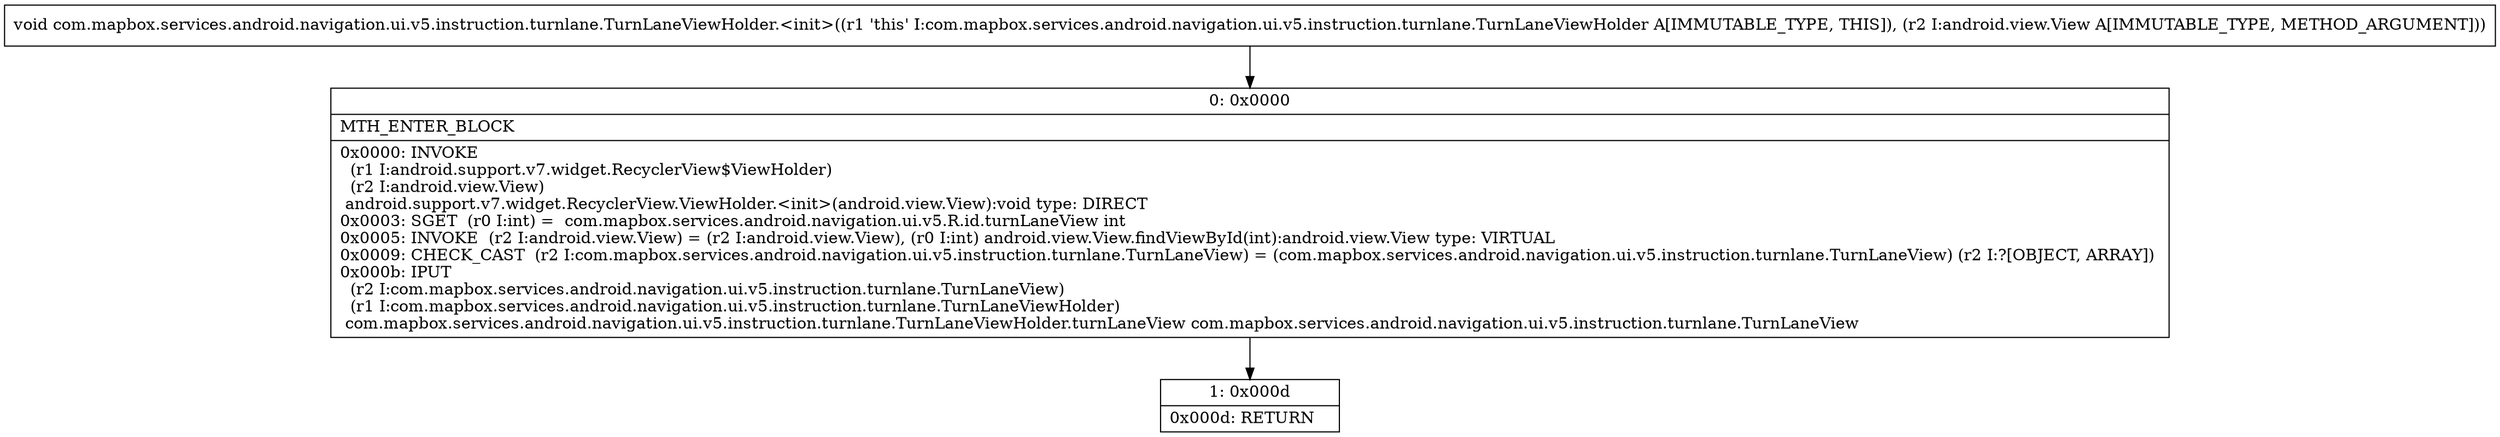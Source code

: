 digraph "CFG forcom.mapbox.services.android.navigation.ui.v5.instruction.turnlane.TurnLaneViewHolder.\<init\>(Landroid\/view\/View;)V" {
Node_0 [shape=record,label="{0\:\ 0x0000|MTH_ENTER_BLOCK\l|0x0000: INVOKE  \l  (r1 I:android.support.v7.widget.RecyclerView$ViewHolder)\l  (r2 I:android.view.View)\l android.support.v7.widget.RecyclerView.ViewHolder.\<init\>(android.view.View):void type: DIRECT \l0x0003: SGET  (r0 I:int) =  com.mapbox.services.android.navigation.ui.v5.R.id.turnLaneView int \l0x0005: INVOKE  (r2 I:android.view.View) = (r2 I:android.view.View), (r0 I:int) android.view.View.findViewById(int):android.view.View type: VIRTUAL \l0x0009: CHECK_CAST  (r2 I:com.mapbox.services.android.navigation.ui.v5.instruction.turnlane.TurnLaneView) = (com.mapbox.services.android.navigation.ui.v5.instruction.turnlane.TurnLaneView) (r2 I:?[OBJECT, ARRAY]) \l0x000b: IPUT  \l  (r2 I:com.mapbox.services.android.navigation.ui.v5.instruction.turnlane.TurnLaneView)\l  (r1 I:com.mapbox.services.android.navigation.ui.v5.instruction.turnlane.TurnLaneViewHolder)\l com.mapbox.services.android.navigation.ui.v5.instruction.turnlane.TurnLaneViewHolder.turnLaneView com.mapbox.services.android.navigation.ui.v5.instruction.turnlane.TurnLaneView \l}"];
Node_1 [shape=record,label="{1\:\ 0x000d|0x000d: RETURN   \l}"];
MethodNode[shape=record,label="{void com.mapbox.services.android.navigation.ui.v5.instruction.turnlane.TurnLaneViewHolder.\<init\>((r1 'this' I:com.mapbox.services.android.navigation.ui.v5.instruction.turnlane.TurnLaneViewHolder A[IMMUTABLE_TYPE, THIS]), (r2 I:android.view.View A[IMMUTABLE_TYPE, METHOD_ARGUMENT])) }"];
MethodNode -> Node_0;
Node_0 -> Node_1;
}

